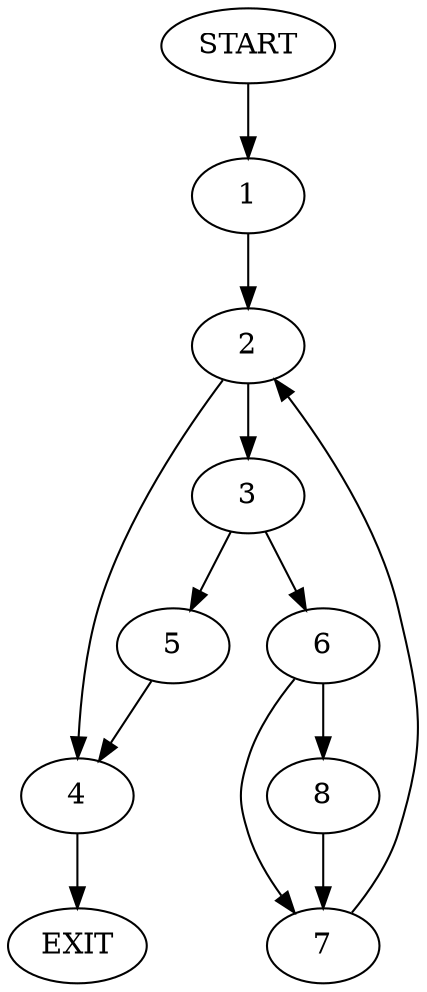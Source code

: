 digraph {
0 [label="START"]
9 [label="EXIT"]
0 -> 1
1 -> 2
2 -> 3
2 -> 4
3 -> 5
3 -> 6
4 -> 9
5 -> 4
6 -> 7
6 -> 8
7 -> 2
8 -> 7
}
